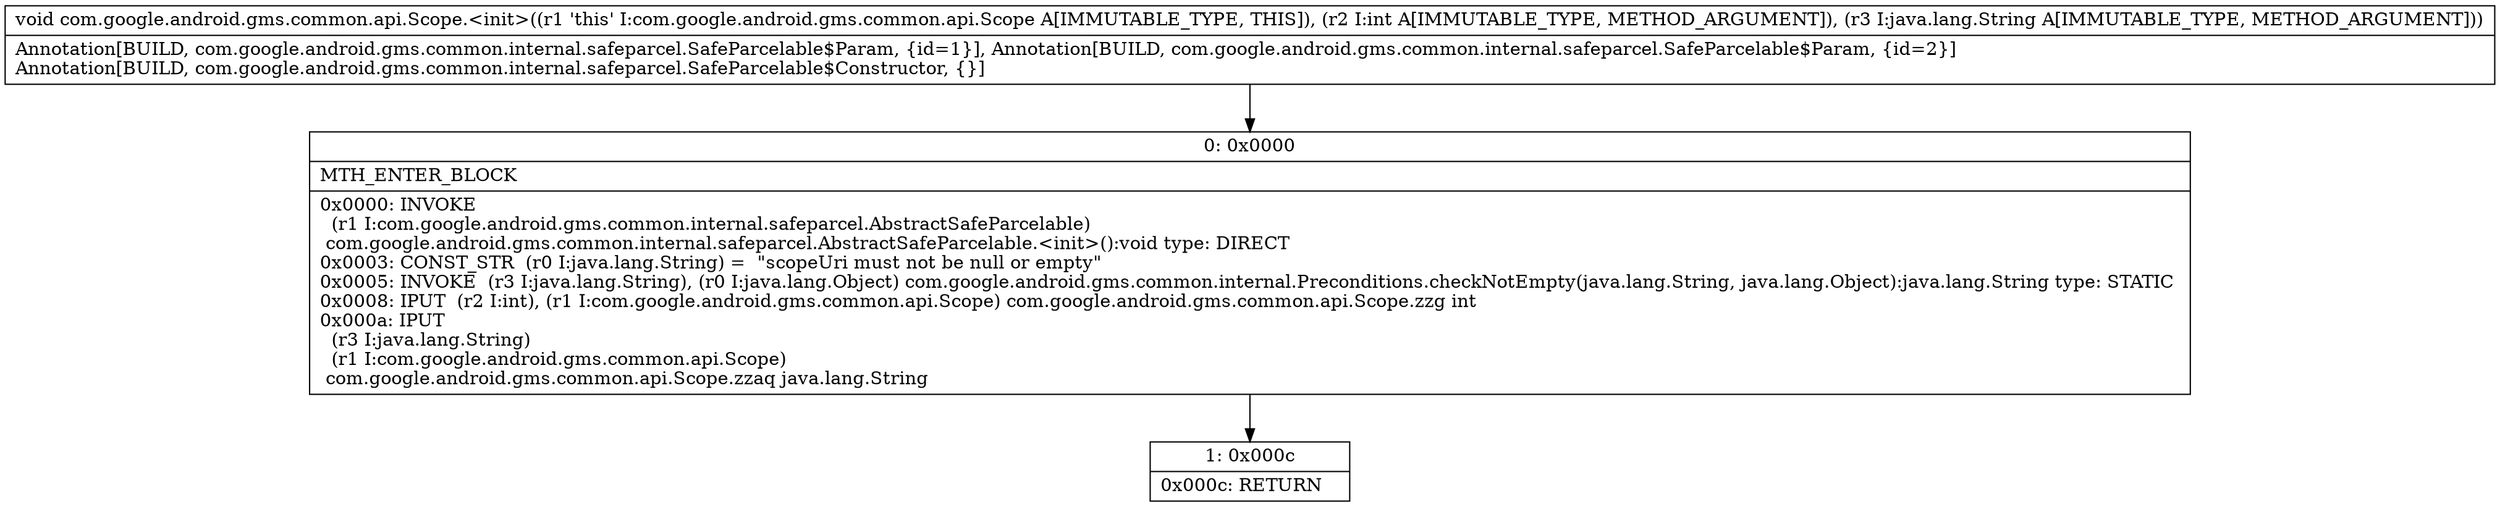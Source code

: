 digraph "CFG forcom.google.android.gms.common.api.Scope.\<init\>(ILjava\/lang\/String;)V" {
Node_0 [shape=record,label="{0\:\ 0x0000|MTH_ENTER_BLOCK\l|0x0000: INVOKE  \l  (r1 I:com.google.android.gms.common.internal.safeparcel.AbstractSafeParcelable)\l com.google.android.gms.common.internal.safeparcel.AbstractSafeParcelable.\<init\>():void type: DIRECT \l0x0003: CONST_STR  (r0 I:java.lang.String) =  \"scopeUri must not be null or empty\" \l0x0005: INVOKE  (r3 I:java.lang.String), (r0 I:java.lang.Object) com.google.android.gms.common.internal.Preconditions.checkNotEmpty(java.lang.String, java.lang.Object):java.lang.String type: STATIC \l0x0008: IPUT  (r2 I:int), (r1 I:com.google.android.gms.common.api.Scope) com.google.android.gms.common.api.Scope.zzg int \l0x000a: IPUT  \l  (r3 I:java.lang.String)\l  (r1 I:com.google.android.gms.common.api.Scope)\l com.google.android.gms.common.api.Scope.zzaq java.lang.String \l}"];
Node_1 [shape=record,label="{1\:\ 0x000c|0x000c: RETURN   \l}"];
MethodNode[shape=record,label="{void com.google.android.gms.common.api.Scope.\<init\>((r1 'this' I:com.google.android.gms.common.api.Scope A[IMMUTABLE_TYPE, THIS]), (r2 I:int A[IMMUTABLE_TYPE, METHOD_ARGUMENT]), (r3 I:java.lang.String A[IMMUTABLE_TYPE, METHOD_ARGUMENT]))  | Annotation[BUILD, com.google.android.gms.common.internal.safeparcel.SafeParcelable$Param, \{id=1\}], Annotation[BUILD, com.google.android.gms.common.internal.safeparcel.SafeParcelable$Param, \{id=2\}]\lAnnotation[BUILD, com.google.android.gms.common.internal.safeparcel.SafeParcelable$Constructor, \{\}]\l}"];
MethodNode -> Node_0;
Node_0 -> Node_1;
}

